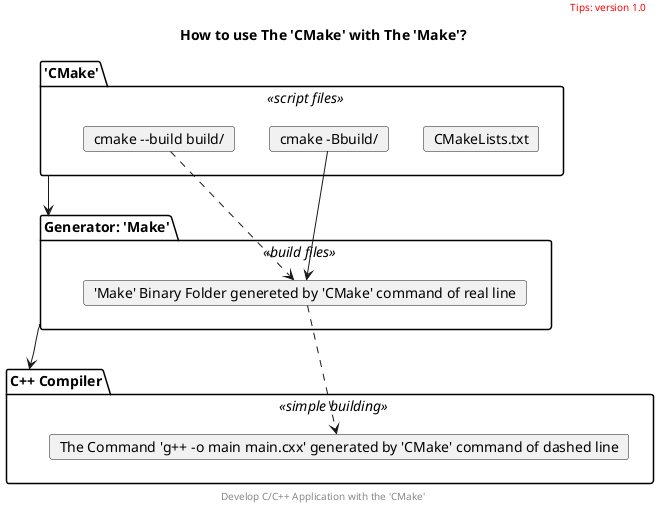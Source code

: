 @startuml
top to bottom direction
package "'CMake'" <<script files>> as cmake{
    card "CMakeLists.txt"

    card "cmake -Bbuild/" as sub1
    card "cmake --build build/" as sub2

}

package "Generator: 'Make'" <<build files>> as make{
    card "'Make' Binary Folder genereted by 'CMake' command of real line" as leaf1
}

cmake --> make

sub1 --> leaf1
sub2 ..> leaf1

package "C++ Compiler" <<simple building>> as cxx {
    card "The Command 'g++ -o main main.cxx' generated by 'CMake' command of dashed line" as compiler
}

make --> cxx

leaf1 ..> compiler

title
    How to use The 'CMake' with The 'Make'?
end title

header
<font color=red>Tips: version 1.0</font>
endheader

center footer Develop C/C++ Application with the 'CMake'

@enduml